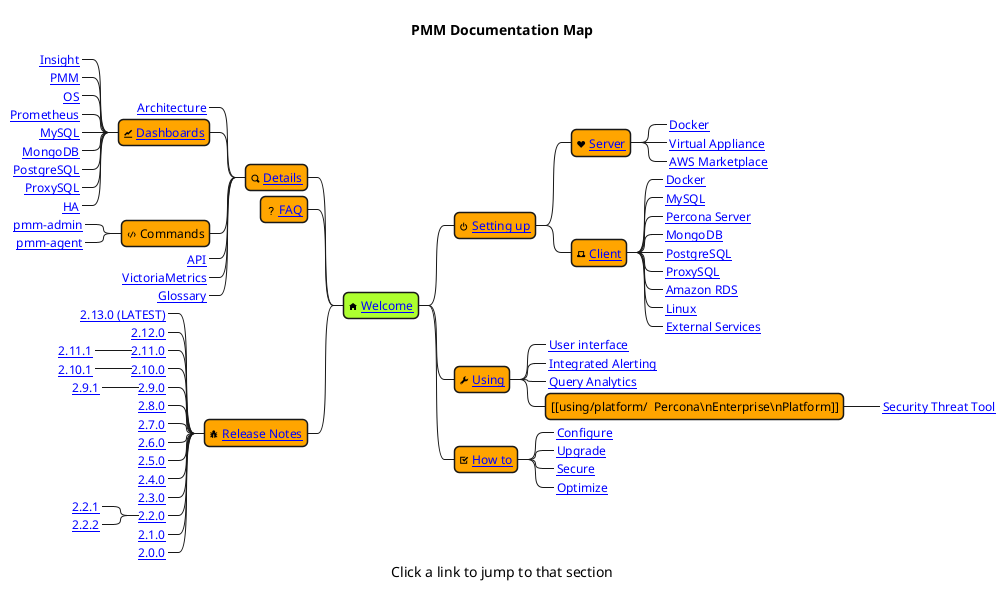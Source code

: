 ' Map of documentation
' To export as image with clickable links:
'
' A) Using Visual Studio Code:
' 1. install PlantUML extension (https://marketplace.visualstudio.com/items?itemName=jebbs.plantuml)
' 2. Right click and choose 'Export current diagram'
' 3. Select 'svg' type
' 3. Copy out/resources/Map/PMM_Documentation_Map.svg to docs/_images
'
' B) Command line:
' 1. Download PlantUML jar file: https://sourceforge.net/projects/plantuml/files/plantuml.jar/download
' 2. cat resources/Map.puml | java -jar ~/Downloads/plantuml.jar -tsvg -pipe > docs/_images/PMM_Documentation_Map.svg
'
' For icons see https://plantuml.com/openiconic



@startmindmap "PMM_Documentation_Map"
title PMM Documentation Map
caption Click a link to jump to that section
skinparam Shadowing false
<style>
mindmapDiagram {
  node {
    FontSize 12
    BackgroundColor Orange
    RoundCorner 10
    Padding 5
    Margin 3
  }
}
</style>

*[#GreenYellow] <&home> [[index.html Welcome]]
** <&power-standby> [[setting-up/ Setting up]]
'*** [[setting-up/index.html Setting up: Overview]]
*** <&heart> [[setting-up/server/ Server]]
'****_ [[setting-up/server/ Setting up PMM Server: Overview]]
****_ [[setting-up/server/docker.html Docker]]
****_ [[setting-up/server/virtual-appliance.html Virtual Appliance]]
****_ [[setting-up/server/aws.html AWS Marketplace]]
*** <&laptop> [[setting-up/client/ Client]]
'****_ [[setting-up/client/ Setting up PMM Clients]]
****_ [[setting-up/client/docker.html Docker]]
****_ [[setting-up/client/mysql.html MySQL]]
****_ [[setting-up/client/percona-server.html Percona Server]]
****_ [[setting-up/client/mongodb.html MongoDB]]
****_ [[setting-up/client/postgresql.html PostgreSQL]]
****_ [[setting-up/client/proxysql.html ProxySQL]]
****_ [[setting-up/client/aws.html Amazon RDS]]
****_ [[setting-up/client/linux.html Linux]]
****_ [[setting-up/client/external.html External Services]]

** <&wrench> [[using/ Using]]
'***_ [[using/ Using: Overview]]
***_ [[using/interface.html User interface]]
***_ [[using/alerting.html Integrated Alerting]]
***_ [[using/query-analytics.html Query Analytics]]
*** [[using/platform/  Percona\nEnterprise\nPlatform]]
'***_ [[using/platform/ About Percona Enterprise Platform]]
****_ [[using/platform/security-threat-tool.html Security Threat Tool]]

** <&task> [[how-to/ How to]]
'***_ [[how-to/ How to: Overview]]
***_ [[how-to/configure.html Configure]]
***_ [[how-to/upgrade.html Upgrade]]
***_ [[how-to/secure.html Secure]]
***_ [[how-to/optimize.html Optimize]]

left side


** <&magnifying-glass> [[details/ Details]]
'***_ [[details/ Details: Overview]]
***_ [[details/architecture.html Architecture]]
*** <&graph> [[details/dashboards/ Dashboards]]
****_ [[details/dashboards/index.html#insight Insight]]
****_ [[details/dashboards/index.html#pmm PMM]]
****_ [[details/dashboards/index.html#os-dashboards OS]]
****_ [[details/dashboards/index.html#prometheus-dashboards Prometheus]]
****_ [[details/dashboards/index.html#mysql-dashboards MySQL]]
****_ [[details/dashboards/index.html#mongodb-dashboards MongoDB]]
****_ [[details/dashboards/index.html#postgresql-dashboards PostgreSQL]]
****_ [[details/dashboards/index.html#proxysql-dashboards ProxySQL]]
****_ [[details/dashboards/index.html#ha-dashboards HA]]

*** <&code> Commands
****_ [[details/commands/pmm-admin.html pmm-admin]]
****_ [[details/commands/pmm-agent.html pmm-agent]]
***_ [[details/api.html API]]
***_ [[details/victoria-metrics.html VictoriaMetrics]]
***_ [[details/glossary.html Glossary]]

** <&question-mark> [[faq.html FAQ]]

** <&bug> [[release-notes/ Release Notes]]
***_ [[release-notes/2.13.0.html 2.13.0 (LATEST)]]
***_ [[release-notes/2.12.0.html 2.12.0]]
***_ [[release-notes/2.11.0.html 2.11.0]]
****_ [[release-notes/2.11.1.html 2.11.1]]
***_ [[release-notes/2.10.0.html 2.10.0]]
****_ [[release-notes/2.10.1.html 2.10.1]]
***_ [[release-notes/2.9.0.html 2.9.0]]
****_ [[release-notes/2.9.1.html 2.9.1]]
***_ [[release-notes/2.8.0.html 2.8.0]]
***_ [[release-notes/2.7.0.html 2.7.0]]
***_ [[release-notes/2.6.0.html 2.6.0]]
***_ [[release-notes/2.5.0.html 2.5.0]]
***_ [[release-notes/2.4.0.html 2.4.0]]
***_ [[release-notes/2.3.0.html 2.3.0]]
***_ [[release-notes/2.2.0.html 2.2.0]]
****_ [[release-notes/2.2.1.html 2.2.1]]
****_ [[release-notes/2.2.2.html 2.2.2]]
***_ [[release-notes/2.1.0.html 2.1.0]]
***_ [[release-notes/2.0.0.html 2.0.0]]
@endmindmap
